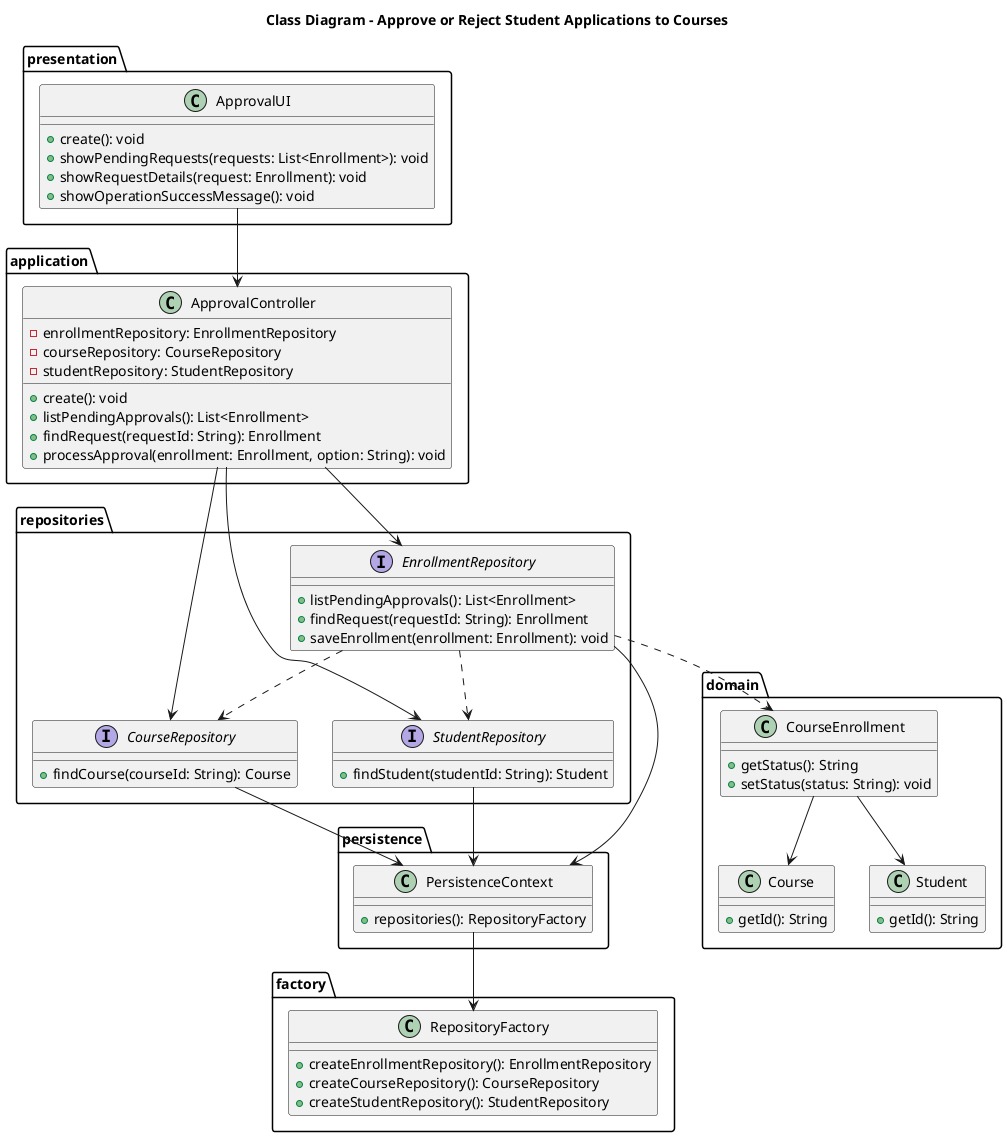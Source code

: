 @startuml
title Class Diagram - Approve or Reject Student Applications to Courses

package presentation {
  class ApprovalUI {
    +create(): void
    +showPendingRequests(requests: List<Enrollment>): void
    +showRequestDetails(request: Enrollment): void
    +showOperationSuccessMessage(): void
  }
}

package application {
  class ApprovalController {
    -enrollmentRepository: EnrollmentRepository
    -courseRepository: CourseRepository
    -studentRepository: StudentRepository

    +create(): void
    +listPendingApprovals(): List<Enrollment>
    +findRequest(requestId: String): Enrollment
    +processApproval(enrollment: Enrollment, option: String): void
  }
}

package domain {
  class CourseEnrollment {
    +getStatus(): String
    +setStatus(status: String): void
  }

  class Course {
    +getId(): String
  }

  class Student {
    +getId(): String
  }
}

package persistence {
  class PersistenceContext {
    +repositories(): RepositoryFactory
  }
}

package factory {
  class RepositoryFactory {
    +createEnrollmentRepository(): EnrollmentRepository
    +createCourseRepository(): CourseRepository
    +createStudentRepository(): StudentRepository
  }
}

package repositories {
  interface EnrollmentRepository {
    +listPendingApprovals(): List<Enrollment>
    +findRequest(requestId: String): Enrollment
    +saveEnrollment(enrollment: Enrollment): void
  }

  interface CourseRepository {
    +findCourse(courseId: String): Course
  }

  interface StudentRepository {
    +findStudent(studentId: String): Student
  }
}

ApprovalUI --> ApprovalController
ApprovalController --> EnrollmentRepository
ApprovalController --> CourseRepository
ApprovalController --> StudentRepository
CourseEnrollment --> Course
CourseEnrollment --> Student
EnrollmentRepository --> PersistenceContext
CourseRepository --> PersistenceContext
StudentRepository --> PersistenceContext
PersistenceContext --> RepositoryFactory



EnrollmentRepository ..> CourseEnrollment
EnrollmentRepository ..> CourseRepository
EnrollmentRepository ..> StudentRepository

@enduml